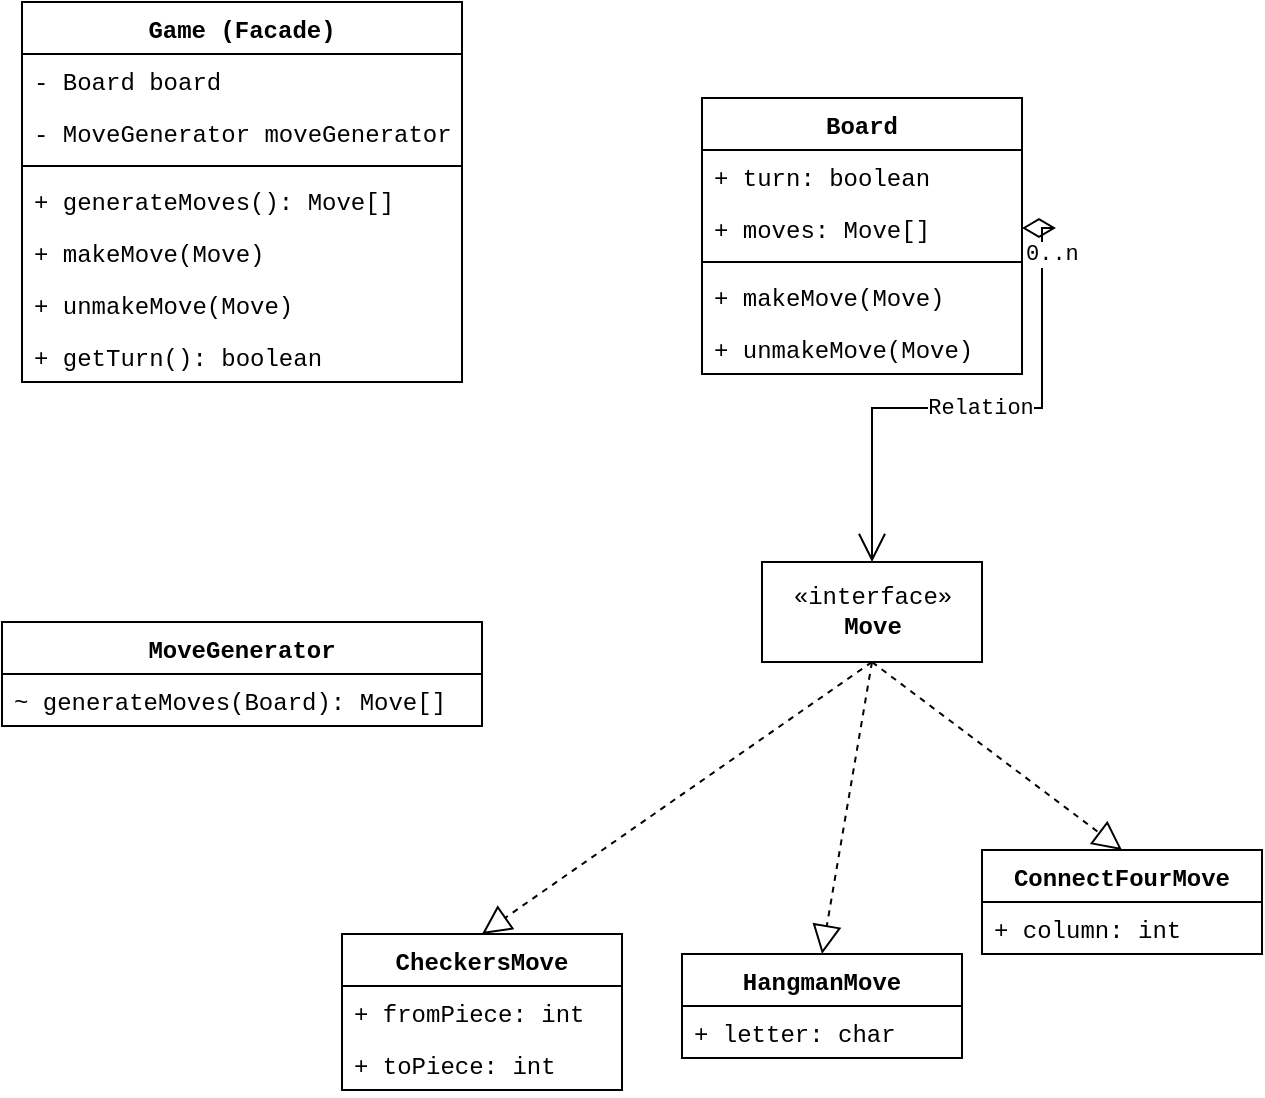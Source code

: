 <mxfile version="20.5.1" type="github">
  <diagram id="h_nkCJeNbxuBH3u3GuZV" name="Page-1">
    <mxGraphModel dx="1289" dy="742" grid="1" gridSize="10" guides="1" tooltips="1" connect="1" arrows="1" fold="1" page="1" pageScale="1" pageWidth="850" pageHeight="1100" math="0" shadow="0">
      <root>
        <mxCell id="0" />
        <mxCell id="1" parent="0" />
        <mxCell id="tKDoVAYZ7wEW3-KZ-8f7-12" value="MoveGenerator" style="swimlane;fontStyle=1;childLayout=stackLayout;horizontal=1;startSize=26;fillColor=none;horizontalStack=0;resizeParent=1;resizeParentMax=0;resizeLast=0;collapsible=1;marginBottom=0;fontFamily=Courier New;" vertex="1" parent="1">
          <mxGeometry x="190" y="410" width="240" height="52" as="geometry" />
        </mxCell>
        <mxCell id="tKDoVAYZ7wEW3-KZ-8f7-13" value="~ generateMoves(Board): Move[]" style="text;strokeColor=none;fillColor=none;align=left;verticalAlign=top;spacingLeft=4;spacingRight=4;overflow=hidden;rotatable=0;points=[[0,0.5],[1,0.5]];portConstraint=eastwest;fontFamily=Courier New;" vertex="1" parent="tKDoVAYZ7wEW3-KZ-8f7-12">
          <mxGeometry y="26" width="240" height="26" as="geometry" />
        </mxCell>
        <mxCell id="tKDoVAYZ7wEW3-KZ-8f7-16" value="Game (Facade)" style="swimlane;fontStyle=1;align=center;verticalAlign=top;childLayout=stackLayout;horizontal=1;startSize=26;horizontalStack=0;resizeParent=1;resizeParentMax=0;resizeLast=0;collapsible=1;marginBottom=0;fontFamily=Courier New;" vertex="1" parent="1">
          <mxGeometry x="200" y="100" width="220" height="190" as="geometry" />
        </mxCell>
        <mxCell id="tKDoVAYZ7wEW3-KZ-8f7-20" value="- Board board" style="text;strokeColor=none;fillColor=none;align=left;verticalAlign=top;spacingLeft=4;spacingRight=4;overflow=hidden;rotatable=0;points=[[0,0.5],[1,0.5]];portConstraint=eastwest;fontFamily=Courier New;" vertex="1" parent="tKDoVAYZ7wEW3-KZ-8f7-16">
          <mxGeometry y="26" width="220" height="26" as="geometry" />
        </mxCell>
        <mxCell id="tKDoVAYZ7wEW3-KZ-8f7-28" value="- MoveGenerator moveGenerator" style="text;strokeColor=none;fillColor=none;align=left;verticalAlign=top;spacingLeft=4;spacingRight=4;overflow=hidden;rotatable=0;points=[[0,0.5],[1,0.5]];portConstraint=eastwest;fontFamily=Courier New;" vertex="1" parent="tKDoVAYZ7wEW3-KZ-8f7-16">
          <mxGeometry y="52" width="220" height="26" as="geometry" />
        </mxCell>
        <mxCell id="tKDoVAYZ7wEW3-KZ-8f7-18" value="" style="line;strokeWidth=1;fillColor=none;align=left;verticalAlign=middle;spacingTop=-1;spacingLeft=3;spacingRight=3;rotatable=0;labelPosition=right;points=[];portConstraint=eastwest;strokeColor=inherit;fontFamily=Courier New;" vertex="1" parent="tKDoVAYZ7wEW3-KZ-8f7-16">
          <mxGeometry y="78" width="220" height="8" as="geometry" />
        </mxCell>
        <mxCell id="tKDoVAYZ7wEW3-KZ-8f7-19" value="+ generateMoves(): Move[]" style="text;strokeColor=none;fillColor=none;align=left;verticalAlign=top;spacingLeft=4;spacingRight=4;overflow=hidden;rotatable=0;points=[[0,0.5],[1,0.5]];portConstraint=eastwest;fontFamily=Courier New;" vertex="1" parent="tKDoVAYZ7wEW3-KZ-8f7-16">
          <mxGeometry y="86" width="220" height="26" as="geometry" />
        </mxCell>
        <mxCell id="tKDoVAYZ7wEW3-KZ-8f7-21" value="+ makeMove(Move)" style="text;strokeColor=none;fillColor=none;align=left;verticalAlign=top;spacingLeft=4;spacingRight=4;overflow=hidden;rotatable=0;points=[[0,0.5],[1,0.5]];portConstraint=eastwest;fontFamily=Courier New;" vertex="1" parent="tKDoVAYZ7wEW3-KZ-8f7-16">
          <mxGeometry y="112" width="220" height="26" as="geometry" />
        </mxCell>
        <mxCell id="tKDoVAYZ7wEW3-KZ-8f7-22" value="+ unmakeMove(Move)" style="text;strokeColor=none;fillColor=none;align=left;verticalAlign=top;spacingLeft=4;spacingRight=4;overflow=hidden;rotatable=0;points=[[0,0.5],[1,0.5]];portConstraint=eastwest;fontFamily=Courier New;" vertex="1" parent="tKDoVAYZ7wEW3-KZ-8f7-16">
          <mxGeometry y="138" width="220" height="26" as="geometry" />
        </mxCell>
        <mxCell id="tKDoVAYZ7wEW3-KZ-8f7-37" value="+ getTurn(): boolean" style="text;strokeColor=none;fillColor=none;align=left;verticalAlign=top;spacingLeft=4;spacingRight=4;overflow=hidden;rotatable=0;points=[[0,0.5],[1,0.5]];portConstraint=eastwest;fontFamily=Courier New;" vertex="1" parent="tKDoVAYZ7wEW3-KZ-8f7-16">
          <mxGeometry y="164" width="220" height="26" as="geometry" />
        </mxCell>
        <mxCell id="tKDoVAYZ7wEW3-KZ-8f7-39" value="ConnectFourMove" style="swimlane;fontStyle=1;childLayout=stackLayout;horizontal=1;startSize=26;fillColor=none;horizontalStack=0;resizeParent=1;resizeParentMax=0;resizeLast=0;collapsible=1;marginBottom=0;fontFamily=Courier New;" vertex="1" parent="1">
          <mxGeometry x="680" y="524" width="140" height="52" as="geometry" />
        </mxCell>
        <mxCell id="tKDoVAYZ7wEW3-KZ-8f7-40" value="+ column: int" style="text;strokeColor=none;fillColor=none;align=left;verticalAlign=top;spacingLeft=4;spacingRight=4;overflow=hidden;rotatable=0;points=[[0,0.5],[1,0.5]];portConstraint=eastwest;fontFamily=Courier New;" vertex="1" parent="tKDoVAYZ7wEW3-KZ-8f7-39">
          <mxGeometry y="26" width="140" height="26" as="geometry" />
        </mxCell>
        <mxCell id="tKDoVAYZ7wEW3-KZ-8f7-43" value="HangmanMove" style="swimlane;fontStyle=1;childLayout=stackLayout;horizontal=1;startSize=26;fillColor=none;horizontalStack=0;resizeParent=1;resizeParentMax=0;resizeLast=0;collapsible=1;marginBottom=0;fontFamily=Courier New;" vertex="1" parent="1">
          <mxGeometry x="530" y="576" width="140" height="52" as="geometry" />
        </mxCell>
        <mxCell id="tKDoVAYZ7wEW3-KZ-8f7-44" value="+ letter: char" style="text;strokeColor=none;fillColor=none;align=left;verticalAlign=top;spacingLeft=4;spacingRight=4;overflow=hidden;rotatable=0;points=[[0,0.5],[1,0.5]];portConstraint=eastwest;fontFamily=Courier New;" vertex="1" parent="tKDoVAYZ7wEW3-KZ-8f7-43">
          <mxGeometry y="26" width="140" height="26" as="geometry" />
        </mxCell>
        <mxCell id="tKDoVAYZ7wEW3-KZ-8f7-47" value="CheckersMove" style="swimlane;fontStyle=1;childLayout=stackLayout;horizontal=1;startSize=26;fillColor=none;horizontalStack=0;resizeParent=1;resizeParentMax=0;resizeLast=0;collapsible=1;marginBottom=0;fontFamily=Courier New;" vertex="1" parent="1">
          <mxGeometry x="360" y="566" width="140" height="78" as="geometry" />
        </mxCell>
        <mxCell id="tKDoVAYZ7wEW3-KZ-8f7-48" value="+ fromPiece: int" style="text;strokeColor=none;fillColor=none;align=left;verticalAlign=top;spacingLeft=4;spacingRight=4;overflow=hidden;rotatable=0;points=[[0,0.5],[1,0.5]];portConstraint=eastwest;fontFamily=Courier New;" vertex="1" parent="tKDoVAYZ7wEW3-KZ-8f7-47">
          <mxGeometry y="26" width="140" height="26" as="geometry" />
        </mxCell>
        <mxCell id="tKDoVAYZ7wEW3-KZ-8f7-49" value="+ toPiece: int" style="text;strokeColor=none;fillColor=none;align=left;verticalAlign=top;spacingLeft=4;spacingRight=4;overflow=hidden;rotatable=0;points=[[0,0.5],[1,0.5]];portConstraint=eastwest;fontFamily=Courier New;" vertex="1" parent="tKDoVAYZ7wEW3-KZ-8f7-47">
          <mxGeometry y="52" width="140" height="26" as="geometry" />
        </mxCell>
        <mxCell id="tKDoVAYZ7wEW3-KZ-8f7-51" value="«interface»&lt;br&gt;&lt;b&gt;Move&lt;/b&gt;" style="html=1;fontFamily=Courier New;" vertex="1" parent="1">
          <mxGeometry x="570" y="380" width="110" height="50" as="geometry" />
        </mxCell>
        <mxCell id="tKDoVAYZ7wEW3-KZ-8f7-52" value="" style="endArrow=block;dashed=1;endFill=0;endSize=12;html=1;rounded=0;fontFamily=Courier New;entryX=0.5;entryY=0;entryDx=0;entryDy=0;exitX=0.5;exitY=1;exitDx=0;exitDy=0;" edge="1" parent="1" source="tKDoVAYZ7wEW3-KZ-8f7-51" target="tKDoVAYZ7wEW3-KZ-8f7-39">
          <mxGeometry width="160" relative="1" as="geometry">
            <mxPoint x="450" y="400" as="sourcePoint" />
            <mxPoint x="610" y="400" as="targetPoint" />
          </mxGeometry>
        </mxCell>
        <mxCell id="tKDoVAYZ7wEW3-KZ-8f7-53" value="" style="endArrow=block;dashed=1;endFill=0;endSize=12;html=1;rounded=0;fontFamily=Courier New;entryX=0.5;entryY=0;entryDx=0;entryDy=0;exitX=0.5;exitY=1;exitDx=0;exitDy=0;" edge="1" parent="1" source="tKDoVAYZ7wEW3-KZ-8f7-51" target="tKDoVAYZ7wEW3-KZ-8f7-47">
          <mxGeometry width="160" relative="1" as="geometry">
            <mxPoint x="635" y="440" as="sourcePoint" />
            <mxPoint x="640" y="560" as="targetPoint" />
          </mxGeometry>
        </mxCell>
        <mxCell id="tKDoVAYZ7wEW3-KZ-8f7-54" value="" style="endArrow=block;dashed=1;endFill=0;endSize=12;html=1;rounded=0;fontFamily=Courier New;exitX=0.5;exitY=1;exitDx=0;exitDy=0;entryX=0.5;entryY=0;entryDx=0;entryDy=0;" edge="1" parent="1" source="tKDoVAYZ7wEW3-KZ-8f7-51" target="tKDoVAYZ7wEW3-KZ-8f7-43">
          <mxGeometry width="160" relative="1" as="geometry">
            <mxPoint x="450" y="400" as="sourcePoint" />
            <mxPoint x="610" y="400" as="targetPoint" />
          </mxGeometry>
        </mxCell>
        <mxCell id="tKDoVAYZ7wEW3-KZ-8f7-55" value="Board" style="swimlane;fontStyle=1;align=center;verticalAlign=top;childLayout=stackLayout;horizontal=1;startSize=26;horizontalStack=0;resizeParent=1;resizeParentMax=0;resizeLast=0;collapsible=1;marginBottom=0;fontFamily=Courier New;" vertex="1" parent="1">
          <mxGeometry x="540" y="148" width="160" height="138" as="geometry" />
        </mxCell>
        <mxCell id="tKDoVAYZ7wEW3-KZ-8f7-60" value="+ turn: boolean" style="text;strokeColor=none;fillColor=none;align=left;verticalAlign=top;spacingLeft=4;spacingRight=4;overflow=hidden;rotatable=0;points=[[0,0.5],[1,0.5]];portConstraint=eastwest;fontFamily=Courier New;" vertex="1" parent="tKDoVAYZ7wEW3-KZ-8f7-55">
          <mxGeometry y="26" width="160" height="26" as="geometry" />
        </mxCell>
        <mxCell id="tKDoVAYZ7wEW3-KZ-8f7-61" value="+ moves: Move[]" style="text;strokeColor=none;fillColor=none;align=left;verticalAlign=top;spacingLeft=4;spacingRight=4;overflow=hidden;rotatable=0;points=[[0,0.5],[1,0.5]];portConstraint=eastwest;fontFamily=Courier New;" vertex="1" parent="tKDoVAYZ7wEW3-KZ-8f7-55">
          <mxGeometry y="52" width="160" height="26" as="geometry" />
        </mxCell>
        <mxCell id="tKDoVAYZ7wEW3-KZ-8f7-57" value="" style="line;strokeWidth=1;fillColor=none;align=left;verticalAlign=middle;spacingTop=-1;spacingLeft=3;spacingRight=3;rotatable=0;labelPosition=right;points=[];portConstraint=eastwest;strokeColor=inherit;fontFamily=Courier New;" vertex="1" parent="tKDoVAYZ7wEW3-KZ-8f7-55">
          <mxGeometry y="78" width="160" height="8" as="geometry" />
        </mxCell>
        <mxCell id="tKDoVAYZ7wEW3-KZ-8f7-58" value="+ makeMove(Move)" style="text;strokeColor=none;fillColor=none;align=left;verticalAlign=top;spacingLeft=4;spacingRight=4;overflow=hidden;rotatable=0;points=[[0,0.5],[1,0.5]];portConstraint=eastwest;fontFamily=Courier New;" vertex="1" parent="tKDoVAYZ7wEW3-KZ-8f7-55">
          <mxGeometry y="86" width="160" height="26" as="geometry" />
        </mxCell>
        <mxCell id="tKDoVAYZ7wEW3-KZ-8f7-59" value="+ unmakeMove(Move)" style="text;strokeColor=none;fillColor=none;align=left;verticalAlign=top;spacingLeft=4;spacingRight=4;overflow=hidden;rotatable=0;points=[[0,0.5],[1,0.5]];portConstraint=eastwest;fontFamily=Courier New;" vertex="1" parent="tKDoVAYZ7wEW3-KZ-8f7-55">
          <mxGeometry y="112" width="160" height="26" as="geometry" />
        </mxCell>
        <mxCell id="tKDoVAYZ7wEW3-KZ-8f7-62" value="Relation" style="endArrow=open;html=1;endSize=12;startArrow=diamondThin;startSize=14;startFill=0;edgeStyle=orthogonalEdgeStyle;rounded=0;fontFamily=Courier New;entryX=0.5;entryY=0;entryDx=0;entryDy=0;" edge="1" parent="1" source="tKDoVAYZ7wEW3-KZ-8f7-61" target="tKDoVAYZ7wEW3-KZ-8f7-51">
          <mxGeometry relative="1" as="geometry">
            <mxPoint x="600" y="310" as="sourcePoint" />
            <mxPoint x="600" y="340" as="targetPoint" />
          </mxGeometry>
        </mxCell>
        <mxCell id="tKDoVAYZ7wEW3-KZ-8f7-63" value="0..n" style="edgeLabel;resizable=0;html=1;align=left;verticalAlign=top;fontFamily=Courier New;" connectable="0" vertex="1" parent="tKDoVAYZ7wEW3-KZ-8f7-62">
          <mxGeometry x="-1" relative="1" as="geometry" />
        </mxCell>
      </root>
    </mxGraphModel>
  </diagram>
</mxfile>

